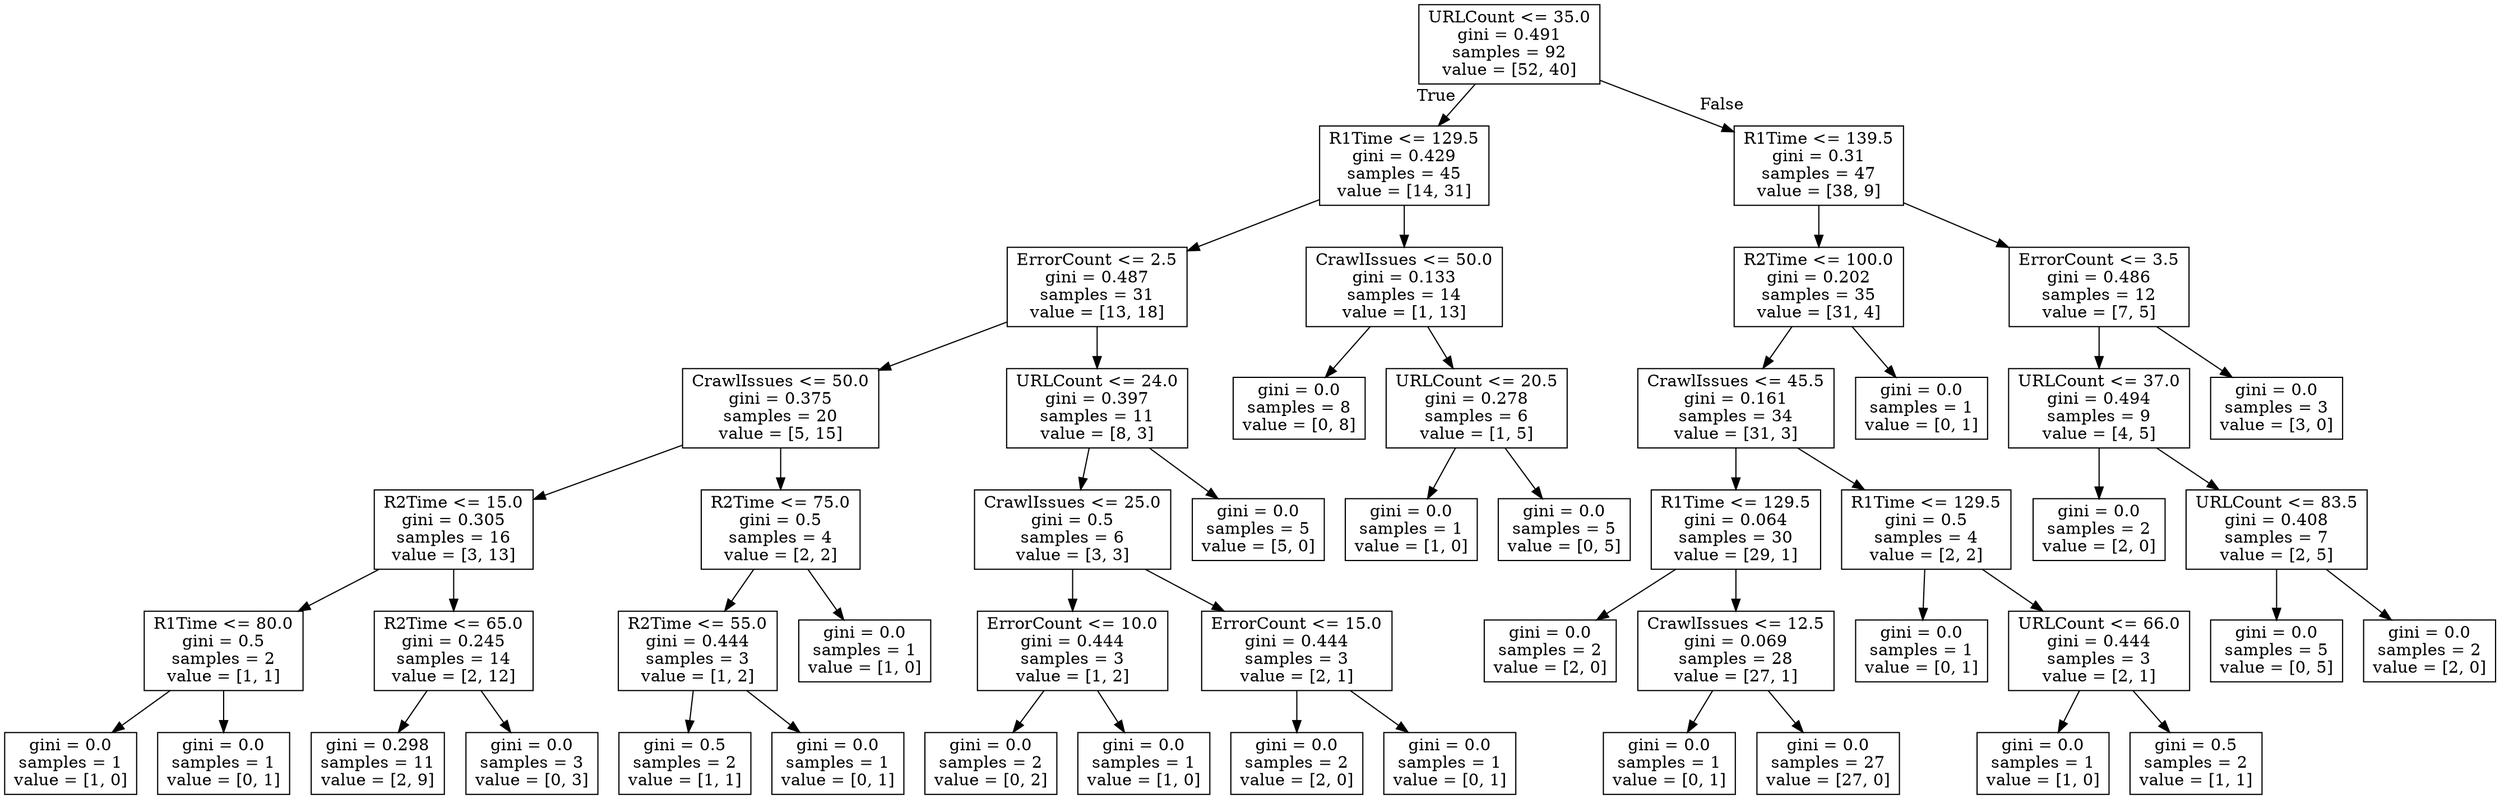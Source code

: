 digraph Tree {
node [shape=box] ;
0 [label="URLCount <= 35.0\ngini = 0.491\nsamples = 92\nvalue = [52, 40]"] ;
1 [label="R1Time <= 129.5\ngini = 0.429\nsamples = 45\nvalue = [14, 31]"] ;
0 -> 1 [labeldistance=2.5, labelangle=45, headlabel="True"] ;
2 [label="ErrorCount <= 2.5\ngini = 0.487\nsamples = 31\nvalue = [13, 18]"] ;
1 -> 2 ;
3 [label="CrawlIssues <= 50.0\ngini = 0.375\nsamples = 20\nvalue = [5, 15]"] ;
2 -> 3 ;
4 [label="R2Time <= 15.0\ngini = 0.305\nsamples = 16\nvalue = [3, 13]"] ;
3 -> 4 ;
5 [label="R1Time <= 80.0\ngini = 0.5\nsamples = 2\nvalue = [1, 1]"] ;
4 -> 5 ;
6 [label="gini = 0.0\nsamples = 1\nvalue = [1, 0]"] ;
5 -> 6 ;
7 [label="gini = 0.0\nsamples = 1\nvalue = [0, 1]"] ;
5 -> 7 ;
8 [label="R2Time <= 65.0\ngini = 0.245\nsamples = 14\nvalue = [2, 12]"] ;
4 -> 8 ;
9 [label="gini = 0.298\nsamples = 11\nvalue = [2, 9]"] ;
8 -> 9 ;
10 [label="gini = 0.0\nsamples = 3\nvalue = [0, 3]"] ;
8 -> 10 ;
11 [label="R2Time <= 75.0\ngini = 0.5\nsamples = 4\nvalue = [2, 2]"] ;
3 -> 11 ;
12 [label="R2Time <= 55.0\ngini = 0.444\nsamples = 3\nvalue = [1, 2]"] ;
11 -> 12 ;
13 [label="gini = 0.5\nsamples = 2\nvalue = [1, 1]"] ;
12 -> 13 ;
14 [label="gini = 0.0\nsamples = 1\nvalue = [0, 1]"] ;
12 -> 14 ;
15 [label="gini = 0.0\nsamples = 1\nvalue = [1, 0]"] ;
11 -> 15 ;
16 [label="URLCount <= 24.0\ngini = 0.397\nsamples = 11\nvalue = [8, 3]"] ;
2 -> 16 ;
17 [label="CrawlIssues <= 25.0\ngini = 0.5\nsamples = 6\nvalue = [3, 3]"] ;
16 -> 17 ;
18 [label="ErrorCount <= 10.0\ngini = 0.444\nsamples = 3\nvalue = [1, 2]"] ;
17 -> 18 ;
19 [label="gini = 0.0\nsamples = 2\nvalue = [0, 2]"] ;
18 -> 19 ;
20 [label="gini = 0.0\nsamples = 1\nvalue = [1, 0]"] ;
18 -> 20 ;
21 [label="ErrorCount <= 15.0\ngini = 0.444\nsamples = 3\nvalue = [2, 1]"] ;
17 -> 21 ;
22 [label="gini = 0.0\nsamples = 2\nvalue = [2, 0]"] ;
21 -> 22 ;
23 [label="gini = 0.0\nsamples = 1\nvalue = [0, 1]"] ;
21 -> 23 ;
24 [label="gini = 0.0\nsamples = 5\nvalue = [5, 0]"] ;
16 -> 24 ;
25 [label="CrawlIssues <= 50.0\ngini = 0.133\nsamples = 14\nvalue = [1, 13]"] ;
1 -> 25 ;
26 [label="gini = 0.0\nsamples = 8\nvalue = [0, 8]"] ;
25 -> 26 ;
27 [label="URLCount <= 20.5\ngini = 0.278\nsamples = 6\nvalue = [1, 5]"] ;
25 -> 27 ;
28 [label="gini = 0.0\nsamples = 1\nvalue = [1, 0]"] ;
27 -> 28 ;
29 [label="gini = 0.0\nsamples = 5\nvalue = [0, 5]"] ;
27 -> 29 ;
30 [label="R1Time <= 139.5\ngini = 0.31\nsamples = 47\nvalue = [38, 9]"] ;
0 -> 30 [labeldistance=2.5, labelangle=-45, headlabel="False"] ;
31 [label="R2Time <= 100.0\ngini = 0.202\nsamples = 35\nvalue = [31, 4]"] ;
30 -> 31 ;
32 [label="CrawlIssues <= 45.5\ngini = 0.161\nsamples = 34\nvalue = [31, 3]"] ;
31 -> 32 ;
33 [label="R1Time <= 129.5\ngini = 0.064\nsamples = 30\nvalue = [29, 1]"] ;
32 -> 33 ;
34 [label="gini = 0.0\nsamples = 2\nvalue = [2, 0]"] ;
33 -> 34 ;
35 [label="CrawlIssues <= 12.5\ngini = 0.069\nsamples = 28\nvalue = [27, 1]"] ;
33 -> 35 ;
36 [label="gini = 0.0\nsamples = 1\nvalue = [0, 1]"] ;
35 -> 36 ;
37 [label="gini = 0.0\nsamples = 27\nvalue = [27, 0]"] ;
35 -> 37 ;
38 [label="R1Time <= 129.5\ngini = 0.5\nsamples = 4\nvalue = [2, 2]"] ;
32 -> 38 ;
39 [label="gini = 0.0\nsamples = 1\nvalue = [0, 1]"] ;
38 -> 39 ;
40 [label="URLCount <= 66.0\ngini = 0.444\nsamples = 3\nvalue = [2, 1]"] ;
38 -> 40 ;
41 [label="gini = 0.0\nsamples = 1\nvalue = [1, 0]"] ;
40 -> 41 ;
42 [label="gini = 0.5\nsamples = 2\nvalue = [1, 1]"] ;
40 -> 42 ;
43 [label="gini = 0.0\nsamples = 1\nvalue = [0, 1]"] ;
31 -> 43 ;
44 [label="ErrorCount <= 3.5\ngini = 0.486\nsamples = 12\nvalue = [7, 5]"] ;
30 -> 44 ;
45 [label="URLCount <= 37.0\ngini = 0.494\nsamples = 9\nvalue = [4, 5]"] ;
44 -> 45 ;
46 [label="gini = 0.0\nsamples = 2\nvalue = [2, 0]"] ;
45 -> 46 ;
47 [label="URLCount <= 83.5\ngini = 0.408\nsamples = 7\nvalue = [2, 5]"] ;
45 -> 47 ;
48 [label="gini = 0.0\nsamples = 5\nvalue = [0, 5]"] ;
47 -> 48 ;
49 [label="gini = 0.0\nsamples = 2\nvalue = [2, 0]"] ;
47 -> 49 ;
50 [label="gini = 0.0\nsamples = 3\nvalue = [3, 0]"] ;
44 -> 50 ;
}